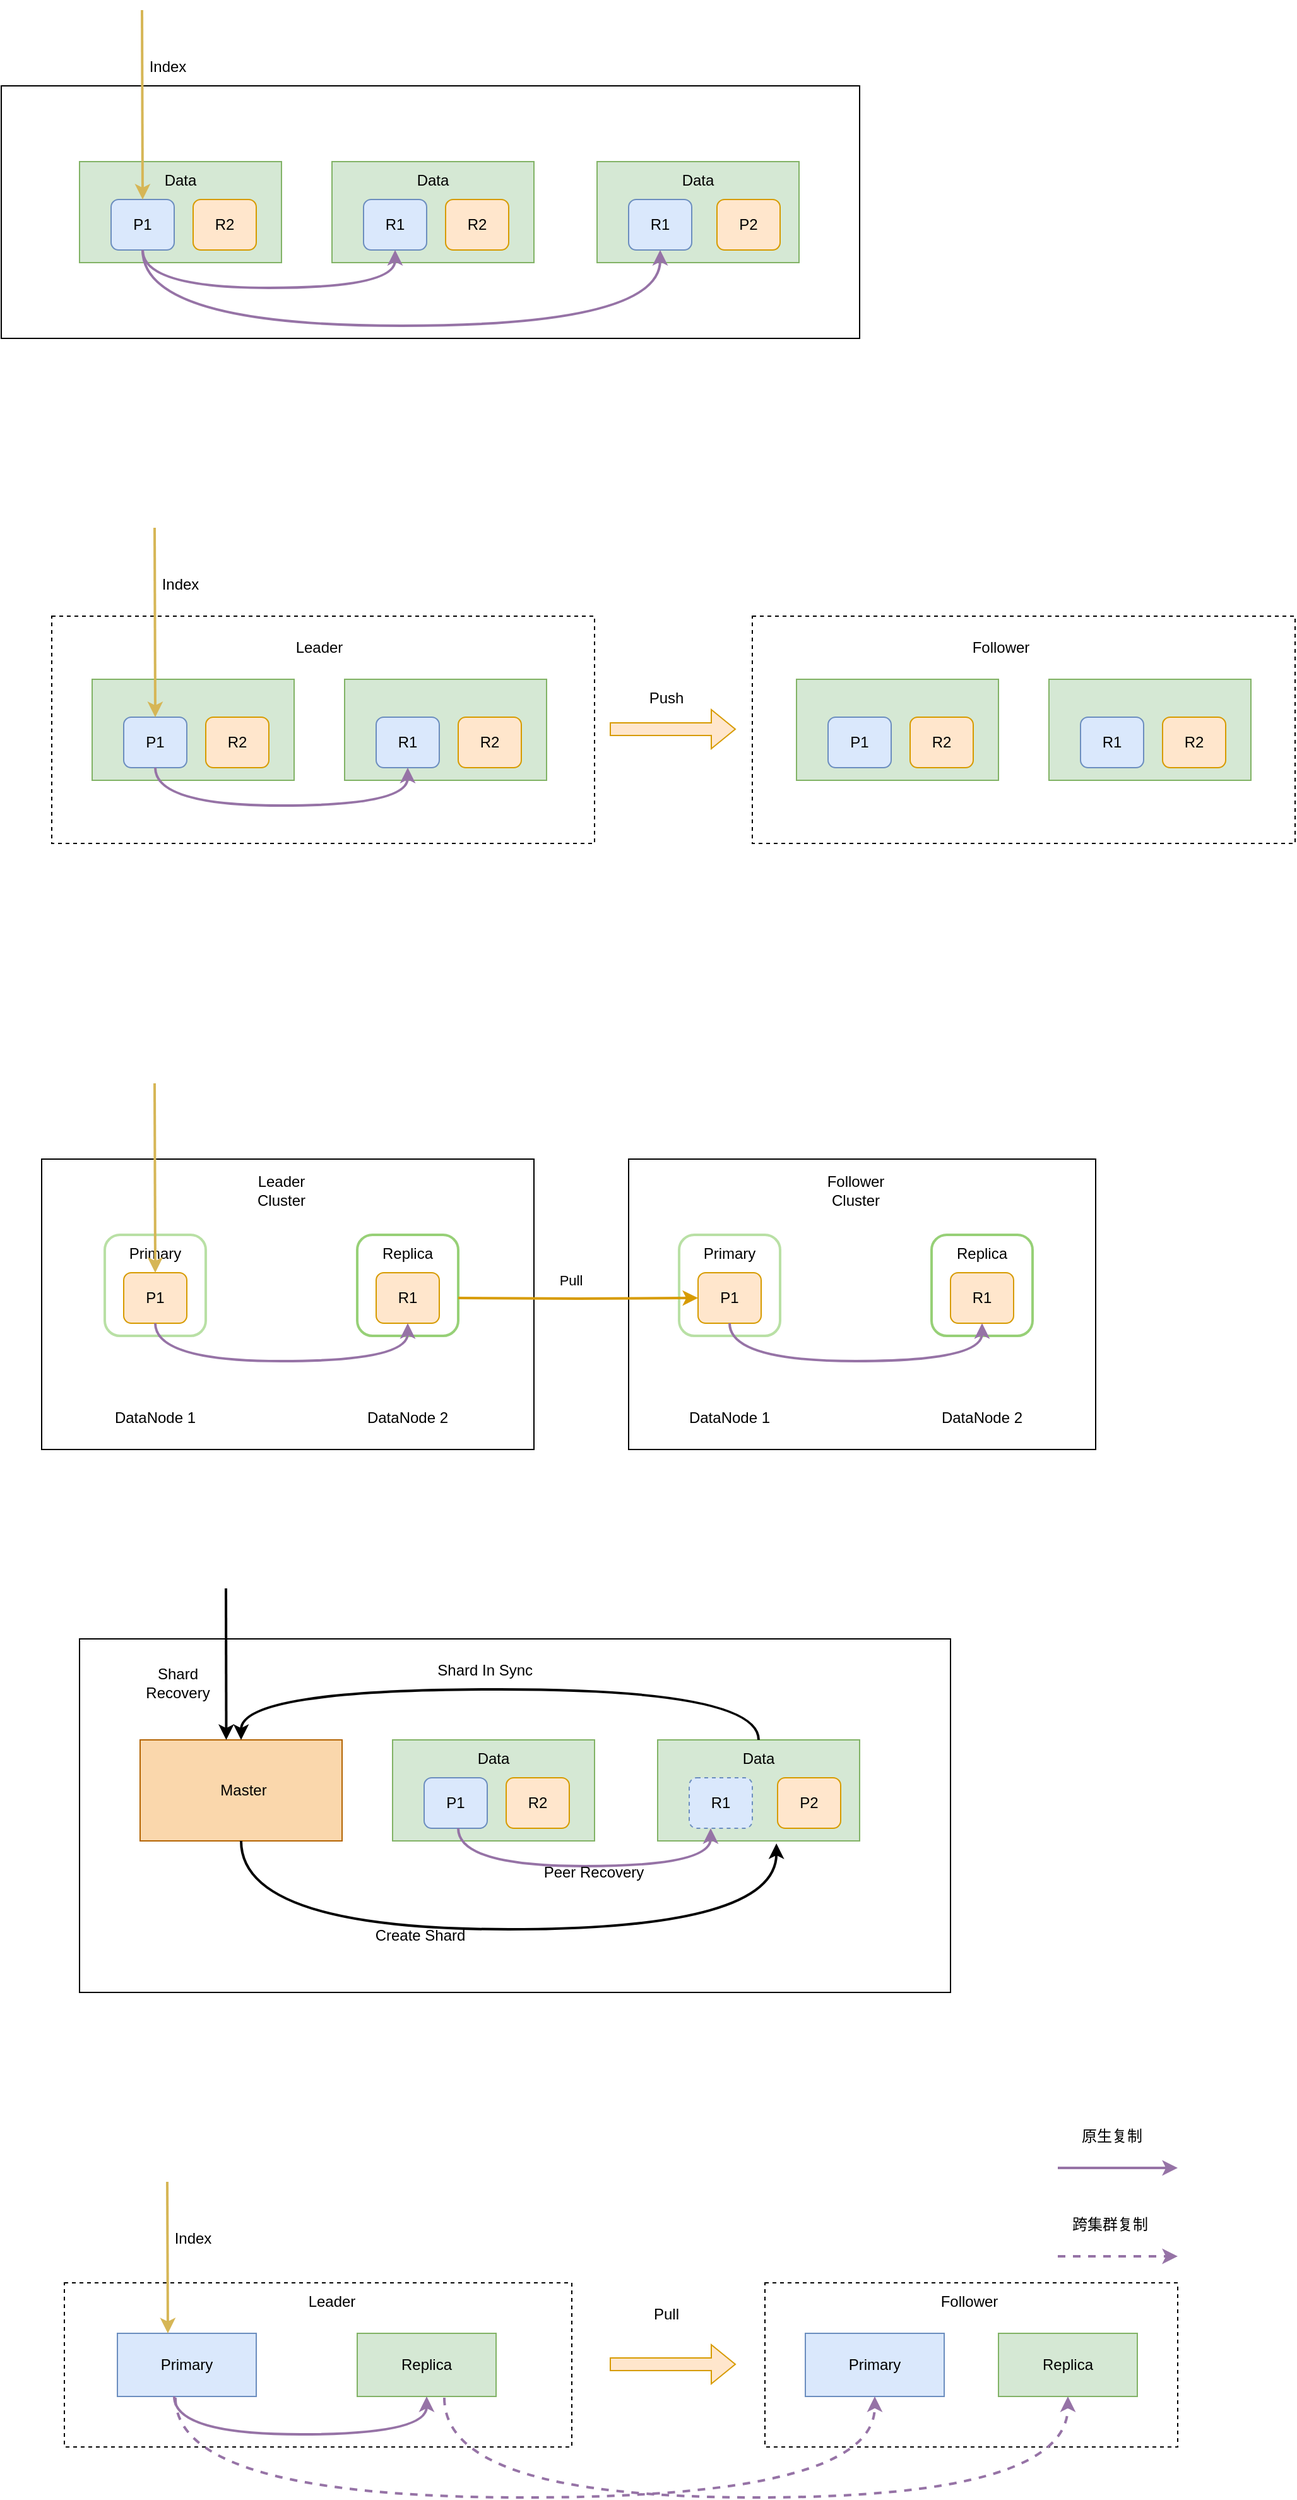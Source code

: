 <mxfile version="20.6.0" type="github">
  <diagram id="9nTsik4AKyD2Oay4WIvi" name="第 1 页">
    <mxGraphModel dx="1426" dy="794" grid="1" gridSize="10" guides="1" tooltips="1" connect="1" arrows="1" fold="1" page="1" pageScale="1" pageWidth="3300" pageHeight="4681" math="0" shadow="0">
      <root>
        <mxCell id="0" />
        <mxCell id="1" parent="0" />
        <mxCell id="4CVaRNUpdv04rmLvCYub-38" value="" style="rounded=0;whiteSpace=wrap;html=1;dashed=1;" vertex="1" parent="1">
          <mxGeometry x="673" y="580" width="430" height="180" as="geometry" />
        </mxCell>
        <mxCell id="4CVaRNUpdv04rmLvCYub-29" value="" style="rounded=0;whiteSpace=wrap;html=1;dashed=1;" vertex="1" parent="1">
          <mxGeometry x="118" y="580" width="430" height="180" as="geometry" />
        </mxCell>
        <mxCell id="72kHpZyUayTUPH2MxQYt-42" value="" style="rounded=0;whiteSpace=wrap;html=1;" parent="1" vertex="1">
          <mxGeometry x="140" y="1390" width="690" height="280" as="geometry" />
        </mxCell>
        <mxCell id="72kHpZyUayTUPH2MxQYt-16" value="" style="rounded=0;whiteSpace=wrap;html=1;" parent="1" vertex="1">
          <mxGeometry x="78" y="160" width="680" height="200" as="geometry" />
        </mxCell>
        <mxCell id="72kHpZyUayTUPH2MxQYt-14" value="" style="rounded=0;whiteSpace=wrap;html=1;fillColor=#d5e8d4;strokeColor=#82b366;" parent="1" vertex="1">
          <mxGeometry x="550" y="220" width="160" height="80" as="geometry" />
        </mxCell>
        <mxCell id="72kHpZyUayTUPH2MxQYt-12" value="" style="rounded=0;whiteSpace=wrap;html=1;fillColor=#d5e8d4;strokeColor=#82b366;" parent="1" vertex="1">
          <mxGeometry x="340" y="220" width="160" height="80" as="geometry" />
        </mxCell>
        <mxCell id="72kHpZyUayTUPH2MxQYt-9" value="" style="rounded=0;whiteSpace=wrap;html=1;fillColor=#d5e8d4;strokeColor=#82b366;" parent="1" vertex="1">
          <mxGeometry x="140" y="220" width="160" height="80" as="geometry" />
        </mxCell>
        <mxCell id="qrC7Yj8JBwXGzyDAAPzy-3" value="P1" style="rounded=1;whiteSpace=wrap;html=1;fillColor=#dae8fc;strokeColor=#6c8ebf;" parent="1" vertex="1">
          <mxGeometry x="165" y="250" width="50" height="40" as="geometry" />
        </mxCell>
        <mxCell id="qrC7Yj8JBwXGzyDAAPzy-9" value="R1" style="rounded=1;whiteSpace=wrap;html=1;fillColor=#dae8fc;strokeColor=#6c8ebf;" parent="1" vertex="1">
          <mxGeometry x="365" y="250" width="50" height="40" as="geometry" />
        </mxCell>
        <mxCell id="qrC7Yj8JBwXGzyDAAPzy-10" value="R1" style="rounded=1;whiteSpace=wrap;html=1;fillColor=#dae8fc;strokeColor=#6c8ebf;" parent="1" vertex="1">
          <mxGeometry x="575" y="250" width="50" height="40" as="geometry" />
        </mxCell>
        <mxCell id="qrC7Yj8JBwXGzyDAAPzy-11" value="" style="endArrow=classic;html=1;rounded=0;entryX=0.5;entryY=1;entryDx=0;entryDy=0;fillColor=#fff2cc;strokeColor=#d6b656;strokeWidth=2;" parent="1" edge="1">
          <mxGeometry width="50" height="50" relative="1" as="geometry">
            <mxPoint x="189.5" y="100" as="sourcePoint" />
            <mxPoint x="190" y="250" as="targetPoint" />
          </mxGeometry>
        </mxCell>
        <mxCell id="qrC7Yj8JBwXGzyDAAPzy-12" style="edgeStyle=orthogonalEdgeStyle;orthogonalLoop=1;jettySize=auto;html=1;exitX=0.5;exitY=1;exitDx=0;exitDy=0;entryX=0.5;entryY=1;entryDx=0;entryDy=0;elbow=vertical;curved=1;fillColor=#e1d5e7;strokeColor=#9673a6;strokeWidth=2;" parent="1" source="qrC7Yj8JBwXGzyDAAPzy-3" target="qrC7Yj8JBwXGzyDAAPzy-10" edge="1">
          <mxGeometry relative="1" as="geometry">
            <Array as="points">
              <mxPoint x="190" y="350" />
              <mxPoint x="600" y="350" />
            </Array>
          </mxGeometry>
        </mxCell>
        <mxCell id="qrC7Yj8JBwXGzyDAAPzy-13" style="edgeStyle=orthogonalEdgeStyle;curved=1;orthogonalLoop=1;jettySize=auto;html=1;exitX=0.5;exitY=1;exitDx=0;exitDy=0;elbow=vertical;fillColor=#e1d5e7;strokeColor=#9673a6;strokeWidth=2;" parent="1" source="qrC7Yj8JBwXGzyDAAPzy-3" edge="1">
          <mxGeometry relative="1" as="geometry">
            <mxPoint x="390" y="290" as="targetPoint" />
            <Array as="points">
              <mxPoint x="190" y="320" />
              <mxPoint x="390" y="320" />
            </Array>
          </mxGeometry>
        </mxCell>
        <mxCell id="qrC7Yj8JBwXGzyDAAPzy-47" value="" style="rounded=0;whiteSpace=wrap;html=1;strokeWidth=1;" parent="1" vertex="1">
          <mxGeometry x="110" y="1010" width="390" height="230" as="geometry" />
        </mxCell>
        <mxCell id="qrC7Yj8JBwXGzyDAAPzy-48" value="" style="whiteSpace=wrap;html=1;aspect=fixed;strokeWidth=2;strokeColor=#B9E0A5;rounded=1;" parent="1" vertex="1">
          <mxGeometry x="160" y="1070" width="80" height="80" as="geometry" />
        </mxCell>
        <mxCell id="qrC7Yj8JBwXGzyDAAPzy-49" value="P1" style="rounded=1;whiteSpace=wrap;html=1;fillColor=#ffe6cc;strokeColor=#d79b00;" parent="1" vertex="1">
          <mxGeometry x="175" y="1100" width="50" height="40" as="geometry" />
        </mxCell>
        <mxCell id="qrC7Yj8JBwXGzyDAAPzy-50" value="Primary" style="text;html=1;strokeColor=none;fillColor=none;align=center;verticalAlign=middle;whiteSpace=wrap;rounded=0;" parent="1" vertex="1">
          <mxGeometry x="170" y="1070" width="60" height="30" as="geometry" />
        </mxCell>
        <mxCell id="qrC7Yj8JBwXGzyDAAPzy-51" value="" style="whiteSpace=wrap;html=1;aspect=fixed;rounded=1;strokeWidth=2;strokeColor=#97D077;" parent="1" vertex="1">
          <mxGeometry x="360" y="1070" width="80" height="80" as="geometry" />
        </mxCell>
        <mxCell id="qrC7Yj8JBwXGzyDAAPzy-52" value="Replica" style="text;html=1;strokeColor=none;fillColor=none;align=center;verticalAlign=middle;whiteSpace=wrap;rounded=0;" parent="1" vertex="1">
          <mxGeometry x="370" y="1070" width="60" height="30" as="geometry" />
        </mxCell>
        <mxCell id="qrC7Yj8JBwXGzyDAAPzy-53" value="R1" style="rounded=1;whiteSpace=wrap;html=1;fillColor=#ffe6cc;strokeColor=#d79b00;" parent="1" vertex="1">
          <mxGeometry x="375" y="1100" width="50" height="40" as="geometry" />
        </mxCell>
        <mxCell id="qrC7Yj8JBwXGzyDAAPzy-54" value="" style="endArrow=classic;html=1;rounded=0;entryX=0.5;entryY=1;entryDx=0;entryDy=0;fillColor=#fff2cc;strokeColor=#d6b656;strokeWidth=2;" parent="1" target="qrC7Yj8JBwXGzyDAAPzy-50" edge="1">
          <mxGeometry width="50" height="50" relative="1" as="geometry">
            <mxPoint x="199.5" y="950" as="sourcePoint" />
            <mxPoint x="199.5" y="1070" as="targetPoint" />
          </mxGeometry>
        </mxCell>
        <mxCell id="qrC7Yj8JBwXGzyDAAPzy-55" style="edgeStyle=orthogonalEdgeStyle;curved=1;orthogonalLoop=1;jettySize=auto;html=1;exitX=0.5;exitY=1;exitDx=0;exitDy=0;elbow=vertical;fillColor=#e1d5e7;strokeColor=#9673a6;strokeWidth=2;" parent="1" source="qrC7Yj8JBwXGzyDAAPzy-49" edge="1">
          <mxGeometry relative="1" as="geometry">
            <mxPoint x="400" y="1140" as="targetPoint" />
            <Array as="points">
              <mxPoint x="200" y="1170" />
              <mxPoint x="400" y="1170" />
            </Array>
          </mxGeometry>
        </mxCell>
        <mxCell id="qrC7Yj8JBwXGzyDAAPzy-56" value="DataNode 1" style="text;html=1;strokeColor=none;fillColor=none;align=center;verticalAlign=middle;whiteSpace=wrap;rounded=0;strokeWidth=2;" parent="1" vertex="1">
          <mxGeometry x="160" y="1200" width="80" height="30" as="geometry" />
        </mxCell>
        <mxCell id="qrC7Yj8JBwXGzyDAAPzy-57" value="DataNode 2" style="text;html=1;strokeColor=none;fillColor=none;align=center;verticalAlign=middle;whiteSpace=wrap;rounded=0;strokeWidth=2;" parent="1" vertex="1">
          <mxGeometry x="360" y="1200" width="80" height="30" as="geometry" />
        </mxCell>
        <mxCell id="qrC7Yj8JBwXGzyDAAPzy-58" value="Leader Cluster" style="text;html=1;strokeColor=none;fillColor=none;align=center;verticalAlign=middle;whiteSpace=wrap;rounded=0;strokeWidth=2;" parent="1" vertex="1">
          <mxGeometry x="270" y="1020" width="60" height="30" as="geometry" />
        </mxCell>
        <mxCell id="qrC7Yj8JBwXGzyDAAPzy-59" value="" style="rounded=0;whiteSpace=wrap;html=1;strokeWidth=1;" parent="1" vertex="1">
          <mxGeometry x="575" y="1010" width="370" height="230" as="geometry" />
        </mxCell>
        <mxCell id="qrC7Yj8JBwXGzyDAAPzy-60" value="" style="whiteSpace=wrap;html=1;aspect=fixed;strokeWidth=2;strokeColor=#B9E0A5;rounded=1;" parent="1" vertex="1">
          <mxGeometry x="615" y="1070" width="80" height="80" as="geometry" />
        </mxCell>
        <mxCell id="qrC7Yj8JBwXGzyDAAPzy-61" value="P1" style="rounded=1;whiteSpace=wrap;html=1;fillColor=#ffe6cc;strokeColor=#d79b00;" parent="1" vertex="1">
          <mxGeometry x="630" y="1100" width="50" height="40" as="geometry" />
        </mxCell>
        <mxCell id="qrC7Yj8JBwXGzyDAAPzy-62" value="Primary" style="text;html=1;strokeColor=none;fillColor=none;align=center;verticalAlign=middle;whiteSpace=wrap;rounded=0;" parent="1" vertex="1">
          <mxGeometry x="625" y="1070" width="60" height="30" as="geometry" />
        </mxCell>
        <mxCell id="qrC7Yj8JBwXGzyDAAPzy-63" value="" style="whiteSpace=wrap;html=1;aspect=fixed;rounded=1;strokeWidth=2;strokeColor=#97D077;" parent="1" vertex="1">
          <mxGeometry x="815" y="1070" width="80" height="80" as="geometry" />
        </mxCell>
        <mxCell id="qrC7Yj8JBwXGzyDAAPzy-64" value="Replica" style="text;html=1;strokeColor=none;fillColor=none;align=center;verticalAlign=middle;whiteSpace=wrap;rounded=0;" parent="1" vertex="1">
          <mxGeometry x="825" y="1070" width="60" height="30" as="geometry" />
        </mxCell>
        <mxCell id="qrC7Yj8JBwXGzyDAAPzy-65" value="R1" style="rounded=1;whiteSpace=wrap;html=1;fillColor=#ffe6cc;strokeColor=#d79b00;" parent="1" vertex="1">
          <mxGeometry x="830" y="1100" width="50" height="40" as="geometry" />
        </mxCell>
        <mxCell id="qrC7Yj8JBwXGzyDAAPzy-66" style="edgeStyle=orthogonalEdgeStyle;curved=1;orthogonalLoop=1;jettySize=auto;html=1;exitX=0.5;exitY=1;exitDx=0;exitDy=0;elbow=vertical;fillColor=#e1d5e7;strokeColor=#9673a6;strokeWidth=2;" parent="1" source="qrC7Yj8JBwXGzyDAAPzy-61" edge="1">
          <mxGeometry relative="1" as="geometry">
            <mxPoint x="855" y="1140" as="targetPoint" />
            <Array as="points">
              <mxPoint x="655" y="1170" />
              <mxPoint x="855" y="1170" />
            </Array>
          </mxGeometry>
        </mxCell>
        <mxCell id="qrC7Yj8JBwXGzyDAAPzy-67" value="DataNode 1" style="text;html=1;strokeColor=none;fillColor=none;align=center;verticalAlign=middle;whiteSpace=wrap;rounded=0;strokeWidth=2;" parent="1" vertex="1">
          <mxGeometry x="615" y="1200" width="80" height="30" as="geometry" />
        </mxCell>
        <mxCell id="qrC7Yj8JBwXGzyDAAPzy-68" value="DataNode 2" style="text;html=1;strokeColor=none;fillColor=none;align=center;verticalAlign=middle;whiteSpace=wrap;rounded=0;strokeWidth=2;" parent="1" vertex="1">
          <mxGeometry x="815" y="1200" width="80" height="30" as="geometry" />
        </mxCell>
        <mxCell id="qrC7Yj8JBwXGzyDAAPzy-69" value="Follower&lt;br&gt;Cluster" style="text;html=1;strokeColor=none;fillColor=none;align=center;verticalAlign=middle;whiteSpace=wrap;rounded=0;strokeWidth=2;" parent="1" vertex="1">
          <mxGeometry x="725" y="1020" width="60" height="30" as="geometry" />
        </mxCell>
        <mxCell id="qrC7Yj8JBwXGzyDAAPzy-70" style="edgeStyle=orthogonalEdgeStyle;rounded=0;orthogonalLoop=1;jettySize=auto;html=1;exitX=1;exitY=0.5;exitDx=0;exitDy=0;entryX=0;entryY=0.5;entryDx=0;entryDy=0;strokeWidth=2;fillColor=#ffe6cc;strokeColor=#d79b00;" parent="1" target="qrC7Yj8JBwXGzyDAAPzy-61" edge="1">
          <mxGeometry relative="1" as="geometry">
            <mxPoint x="440" y="1120" as="sourcePoint" />
          </mxGeometry>
        </mxCell>
        <mxCell id="qrC7Yj8JBwXGzyDAAPzy-71" value="Pull" style="edgeLabel;html=1;align=center;verticalAlign=middle;resizable=0;points=[];" parent="qrC7Yj8JBwXGzyDAAPzy-70" vertex="1" connectable="0">
          <mxGeometry x="-0.116" y="-1" relative="1" as="geometry">
            <mxPoint x="5" y="-16" as="offset" />
          </mxGeometry>
        </mxCell>
        <mxCell id="72kHpZyUayTUPH2MxQYt-3" value="R2" style="rounded=1;whiteSpace=wrap;html=1;fillColor=#ffe6cc;strokeColor=#d79b00;" parent="1" vertex="1">
          <mxGeometry x="230" y="250" width="50" height="40" as="geometry" />
        </mxCell>
        <mxCell id="72kHpZyUayTUPH2MxQYt-4" value="R2" style="rounded=1;whiteSpace=wrap;html=1;fillColor=#ffe6cc;strokeColor=#d79b00;" parent="1" vertex="1">
          <mxGeometry x="430" y="250" width="50" height="40" as="geometry" />
        </mxCell>
        <mxCell id="72kHpZyUayTUPH2MxQYt-5" value="P2" style="rounded=1;whiteSpace=wrap;html=1;fillColor=#ffe6cc;strokeColor=#d79b00;" parent="1" vertex="1">
          <mxGeometry x="645" y="250" width="50" height="40" as="geometry" />
        </mxCell>
        <mxCell id="72kHpZyUayTUPH2MxQYt-8" value="Index" style="text;html=1;strokeColor=none;fillColor=none;align=center;verticalAlign=middle;whiteSpace=wrap;rounded=0;" parent="1" vertex="1">
          <mxGeometry x="180" y="130" width="60" height="30" as="geometry" />
        </mxCell>
        <mxCell id="72kHpZyUayTUPH2MxQYt-10" value="Data" style="text;html=1;strokeColor=none;fillColor=none;align=center;verticalAlign=middle;whiteSpace=wrap;rounded=0;" parent="1" vertex="1">
          <mxGeometry x="190" y="220" width="60" height="30" as="geometry" />
        </mxCell>
        <mxCell id="72kHpZyUayTUPH2MxQYt-13" value="Data" style="text;html=1;strokeColor=none;fillColor=none;align=center;verticalAlign=middle;whiteSpace=wrap;rounded=0;" parent="1" vertex="1">
          <mxGeometry x="390" y="220" width="60" height="30" as="geometry" />
        </mxCell>
        <mxCell id="72kHpZyUayTUPH2MxQYt-15" value="Data" style="text;html=1;strokeColor=none;fillColor=none;align=center;verticalAlign=middle;whiteSpace=wrap;rounded=0;" parent="1" vertex="1">
          <mxGeometry x="600" y="220" width="60" height="30" as="geometry" />
        </mxCell>
        <mxCell id="72kHpZyUayTUPH2MxQYt-19" value="" style="rounded=0;whiteSpace=wrap;html=1;fillColor=#d5e8d4;strokeColor=#82b366;" parent="1" vertex="1">
          <mxGeometry x="598" y="1470" width="160" height="80" as="geometry" />
        </mxCell>
        <mxCell id="72kHpZyUayTUPH2MxQYt-20" value="" style="rounded=0;whiteSpace=wrap;html=1;fillColor=#d5e8d4;strokeColor=#82b366;" parent="1" vertex="1">
          <mxGeometry x="388" y="1470" width="160" height="80" as="geometry" />
        </mxCell>
        <mxCell id="72kHpZyUayTUPH2MxQYt-21" value="" style="rounded=0;whiteSpace=wrap;html=1;fillColor=#fad7ac;strokeColor=#b46504;" parent="1" vertex="1">
          <mxGeometry x="188" y="1470" width="160" height="80" as="geometry" />
        </mxCell>
        <mxCell id="72kHpZyUayTUPH2MxQYt-23" value="P1" style="rounded=1;whiteSpace=wrap;html=1;fillColor=#dae8fc;strokeColor=#6c8ebf;" parent="1" vertex="1">
          <mxGeometry x="413" y="1500" width="50" height="40" as="geometry" />
        </mxCell>
        <mxCell id="72kHpZyUayTUPH2MxQYt-24" value="R1" style="rounded=1;whiteSpace=wrap;html=1;fillColor=#dae8fc;strokeColor=#6c8ebf;dashed=1;" parent="1" vertex="1">
          <mxGeometry x="623" y="1500" width="50" height="40" as="geometry" />
        </mxCell>
        <mxCell id="72kHpZyUayTUPH2MxQYt-25" value="" style="endArrow=classic;html=1;rounded=0;fillColor=#fff2cc;strokeColor=#000000;strokeWidth=2;" parent="1" edge="1">
          <mxGeometry width="50" height="50" relative="1" as="geometry">
            <mxPoint x="256" y="1350" as="sourcePoint" />
            <mxPoint x="256.25" y="1470" as="targetPoint" />
          </mxGeometry>
        </mxCell>
        <mxCell id="72kHpZyUayTUPH2MxQYt-27" style="edgeStyle=orthogonalEdgeStyle;orthogonalLoop=1;jettySize=auto;html=1;exitX=0.5;exitY=1;exitDx=0;exitDy=0;elbow=vertical;fillColor=#e1d5e7;strokeColor=#000000;strokeWidth=2;entryX=0.588;entryY=1.025;entryDx=0;entryDy=0;entryPerimeter=0;curved=1;" parent="1" source="72kHpZyUayTUPH2MxQYt-21" target="72kHpZyUayTUPH2MxQYt-19" edge="1">
          <mxGeometry relative="1" as="geometry">
            <mxPoint x="710" y="1640" as="targetPoint" />
            <Array as="points">
              <mxPoint x="268" y="1620" />
              <mxPoint x="692" y="1620" />
            </Array>
            <mxPoint x="270" y="1570" as="sourcePoint" />
          </mxGeometry>
        </mxCell>
        <mxCell id="72kHpZyUayTUPH2MxQYt-29" value="R2" style="rounded=1;whiteSpace=wrap;html=1;fillColor=#ffe6cc;strokeColor=#d79b00;" parent="1" vertex="1">
          <mxGeometry x="478" y="1500" width="50" height="40" as="geometry" />
        </mxCell>
        <mxCell id="72kHpZyUayTUPH2MxQYt-30" value="P2" style="rounded=1;whiteSpace=wrap;html=1;fillColor=#ffe6cc;strokeColor=#d79b00;" parent="1" vertex="1">
          <mxGeometry x="693" y="1500" width="50" height="40" as="geometry" />
        </mxCell>
        <mxCell id="72kHpZyUayTUPH2MxQYt-31" value="Shard Recovery" style="text;html=1;strokeColor=none;fillColor=none;align=center;verticalAlign=middle;whiteSpace=wrap;rounded=0;" parent="1" vertex="1">
          <mxGeometry x="188" y="1410" width="60" height="30" as="geometry" />
        </mxCell>
        <mxCell id="72kHpZyUayTUPH2MxQYt-32" value="Master" style="text;html=1;strokeColor=none;fillColor=none;align=center;verticalAlign=middle;whiteSpace=wrap;rounded=0;" parent="1" vertex="1">
          <mxGeometry x="240" y="1495" width="60" height="30" as="geometry" />
        </mxCell>
        <mxCell id="72kHpZyUayTUPH2MxQYt-33" value="Data" style="text;html=1;strokeColor=none;fillColor=none;align=center;verticalAlign=middle;whiteSpace=wrap;rounded=0;" parent="1" vertex="1">
          <mxGeometry x="438" y="1470" width="60" height="30" as="geometry" />
        </mxCell>
        <mxCell id="72kHpZyUayTUPH2MxQYt-36" style="edgeStyle=orthogonalEdgeStyle;curved=1;rounded=0;orthogonalLoop=1;jettySize=auto;html=1;exitX=0.5;exitY=0;exitDx=0;exitDy=0;entryX=0.5;entryY=0;entryDx=0;entryDy=0;strokeColor=#000000;strokeWidth=2;" parent="1" source="72kHpZyUayTUPH2MxQYt-34" target="72kHpZyUayTUPH2MxQYt-21" edge="1">
          <mxGeometry relative="1" as="geometry">
            <Array as="points">
              <mxPoint x="678" y="1430" />
              <mxPoint x="268" y="1430" />
            </Array>
          </mxGeometry>
        </mxCell>
        <mxCell id="72kHpZyUayTUPH2MxQYt-34" value="Data" style="text;html=1;strokeColor=none;fillColor=none;align=center;verticalAlign=middle;whiteSpace=wrap;rounded=0;" parent="1" vertex="1">
          <mxGeometry x="648" y="1470" width="60" height="30" as="geometry" />
        </mxCell>
        <mxCell id="72kHpZyUayTUPH2MxQYt-35" style="edgeStyle=orthogonalEdgeStyle;curved=1;orthogonalLoop=1;jettySize=auto;html=1;exitX=0.5;exitY=1;exitDx=0;exitDy=0;elbow=vertical;fillColor=#e1d5e7;strokeColor=#9673a6;strokeWidth=2;" parent="1" edge="1">
          <mxGeometry relative="1" as="geometry">
            <mxPoint x="640" y="1540" as="targetPoint" />
            <Array as="points">
              <mxPoint x="440" y="1570" />
              <mxPoint x="640" y="1570" />
            </Array>
            <mxPoint x="440" y="1540" as="sourcePoint" />
          </mxGeometry>
        </mxCell>
        <mxCell id="72kHpZyUayTUPH2MxQYt-39" value="Create Shard" style="text;html=1;strokeColor=none;fillColor=none;align=center;verticalAlign=middle;whiteSpace=wrap;rounded=0;dashed=1;" parent="1" vertex="1">
          <mxGeometry x="360" y="1610" width="100" height="30" as="geometry" />
        </mxCell>
        <mxCell id="72kHpZyUayTUPH2MxQYt-40" value="Shard In Sync&amp;nbsp;" style="text;html=1;strokeColor=none;fillColor=none;align=center;verticalAlign=middle;whiteSpace=wrap;rounded=0;dashed=1;" parent="1" vertex="1">
          <mxGeometry x="413" y="1400" width="100" height="30" as="geometry" />
        </mxCell>
        <mxCell id="72kHpZyUayTUPH2MxQYt-41" value="Peer Recovery" style="text;html=1;strokeColor=none;fillColor=none;align=center;verticalAlign=middle;whiteSpace=wrap;rounded=0;dashed=1;" parent="1" vertex="1">
          <mxGeometry x="500" y="1560" width="95" height="30" as="geometry" />
        </mxCell>
        <mxCell id="4CVaRNUpdv04rmLvCYub-7" value="" style="rounded=0;whiteSpace=wrap;html=1;fillColor=#d5e8d4;strokeColor=#82b366;" vertex="1" parent="1">
          <mxGeometry x="350" y="630" width="160" height="80" as="geometry" />
        </mxCell>
        <mxCell id="4CVaRNUpdv04rmLvCYub-8" value="" style="rounded=0;whiteSpace=wrap;html=1;fillColor=#d5e8d4;strokeColor=#82b366;" vertex="1" parent="1">
          <mxGeometry x="150" y="630" width="160" height="80" as="geometry" />
        </mxCell>
        <mxCell id="4CVaRNUpdv04rmLvCYub-9" value="P1" style="rounded=1;whiteSpace=wrap;html=1;fillColor=#dae8fc;strokeColor=#6c8ebf;" vertex="1" parent="1">
          <mxGeometry x="175" y="660" width="50" height="40" as="geometry" />
        </mxCell>
        <mxCell id="4CVaRNUpdv04rmLvCYub-10" value="R1" style="rounded=1;whiteSpace=wrap;html=1;fillColor=#dae8fc;strokeColor=#6c8ebf;" vertex="1" parent="1">
          <mxGeometry x="375" y="660" width="50" height="40" as="geometry" />
        </mxCell>
        <mxCell id="4CVaRNUpdv04rmLvCYub-12" value="" style="endArrow=classic;html=1;rounded=0;entryX=0.5;entryY=1;entryDx=0;entryDy=0;fillColor=#fff2cc;strokeColor=#d6b656;strokeWidth=2;" edge="1" parent="1">
          <mxGeometry width="50" height="50" relative="1" as="geometry">
            <mxPoint x="199.5" y="510" as="sourcePoint" />
            <mxPoint x="200" y="660" as="targetPoint" />
          </mxGeometry>
        </mxCell>
        <mxCell id="4CVaRNUpdv04rmLvCYub-14" style="edgeStyle=orthogonalEdgeStyle;curved=1;orthogonalLoop=1;jettySize=auto;html=1;exitX=0.5;exitY=1;exitDx=0;exitDy=0;elbow=vertical;fillColor=#e1d5e7;strokeColor=#9673a6;strokeWidth=2;" edge="1" parent="1" source="4CVaRNUpdv04rmLvCYub-9">
          <mxGeometry relative="1" as="geometry">
            <mxPoint x="400" y="700" as="targetPoint" />
            <Array as="points">
              <mxPoint x="200" y="730" />
              <mxPoint x="400" y="730" />
            </Array>
          </mxGeometry>
        </mxCell>
        <mxCell id="4CVaRNUpdv04rmLvCYub-15" value="R2" style="rounded=1;whiteSpace=wrap;html=1;fillColor=#ffe6cc;strokeColor=#d79b00;" vertex="1" parent="1">
          <mxGeometry x="240" y="660" width="50" height="40" as="geometry" />
        </mxCell>
        <mxCell id="4CVaRNUpdv04rmLvCYub-16" value="R2" style="rounded=1;whiteSpace=wrap;html=1;fillColor=#ffe6cc;strokeColor=#d79b00;" vertex="1" parent="1">
          <mxGeometry x="440" y="660" width="50" height="40" as="geometry" />
        </mxCell>
        <mxCell id="4CVaRNUpdv04rmLvCYub-18" value="Index" style="text;html=1;strokeColor=none;fillColor=none;align=center;verticalAlign=middle;whiteSpace=wrap;rounded=0;" vertex="1" parent="1">
          <mxGeometry x="190" y="540" width="60" height="30" as="geometry" />
        </mxCell>
        <mxCell id="4CVaRNUpdv04rmLvCYub-22" value="" style="rounded=0;whiteSpace=wrap;html=1;fillColor=#d5e8d4;strokeColor=#82b366;" vertex="1" parent="1">
          <mxGeometry x="908" y="630" width="160" height="80" as="geometry" />
        </mxCell>
        <mxCell id="4CVaRNUpdv04rmLvCYub-23" value="" style="rounded=0;whiteSpace=wrap;html=1;fillColor=#d5e8d4;strokeColor=#82b366;" vertex="1" parent="1">
          <mxGeometry x="708" y="630" width="160" height="80" as="geometry" />
        </mxCell>
        <mxCell id="4CVaRNUpdv04rmLvCYub-24" value="P1" style="rounded=1;whiteSpace=wrap;html=1;fillColor=#dae8fc;strokeColor=#6c8ebf;" vertex="1" parent="1">
          <mxGeometry x="733" y="660" width="50" height="40" as="geometry" />
        </mxCell>
        <mxCell id="4CVaRNUpdv04rmLvCYub-25" value="R1" style="rounded=1;whiteSpace=wrap;html=1;fillColor=#dae8fc;strokeColor=#6c8ebf;" vertex="1" parent="1">
          <mxGeometry x="933" y="660" width="50" height="40" as="geometry" />
        </mxCell>
        <mxCell id="4CVaRNUpdv04rmLvCYub-27" value="R2" style="rounded=1;whiteSpace=wrap;html=1;fillColor=#ffe6cc;strokeColor=#d79b00;" vertex="1" parent="1">
          <mxGeometry x="798" y="660" width="50" height="40" as="geometry" />
        </mxCell>
        <mxCell id="4CVaRNUpdv04rmLvCYub-28" value="R2" style="rounded=1;whiteSpace=wrap;html=1;fillColor=#ffe6cc;strokeColor=#d79b00;" vertex="1" parent="1">
          <mxGeometry x="998" y="660" width="50" height="40" as="geometry" />
        </mxCell>
        <mxCell id="4CVaRNUpdv04rmLvCYub-30" value="Leader" style="text;html=1;strokeColor=none;fillColor=none;align=center;verticalAlign=middle;whiteSpace=wrap;rounded=0;dashed=1;" vertex="1" parent="1">
          <mxGeometry x="300" y="590" width="60" height="30" as="geometry" />
        </mxCell>
        <mxCell id="4CVaRNUpdv04rmLvCYub-39" value="" style="shape=flexArrow;endArrow=classic;html=1;rounded=0;fillColor=#ffe6cc;strokeColor=#d79b00;" edge="1" parent="1">
          <mxGeometry width="50" height="50" relative="1" as="geometry">
            <mxPoint x="560" y="669.5" as="sourcePoint" />
            <mxPoint x="660" y="669.5" as="targetPoint" />
          </mxGeometry>
        </mxCell>
        <mxCell id="4CVaRNUpdv04rmLvCYub-40" value="Follower" style="text;html=1;strokeColor=none;fillColor=none;align=center;verticalAlign=middle;whiteSpace=wrap;rounded=0;dashed=1;" vertex="1" parent="1">
          <mxGeometry x="840" y="590" width="60" height="30" as="geometry" />
        </mxCell>
        <mxCell id="4CVaRNUpdv04rmLvCYub-41" value="Push" style="text;html=1;strokeColor=none;fillColor=none;align=center;verticalAlign=middle;whiteSpace=wrap;rounded=0;dashed=1;" vertex="1" parent="1">
          <mxGeometry x="575" y="630" width="60" height="30" as="geometry" />
        </mxCell>
        <mxCell id="4CVaRNUpdv04rmLvCYub-42" value="" style="rounded=0;whiteSpace=wrap;html=1;dashed=1;" vertex="1" parent="1">
          <mxGeometry x="683" y="1900" width="327" height="130" as="geometry" />
        </mxCell>
        <mxCell id="4CVaRNUpdv04rmLvCYub-43" value="" style="rounded=0;whiteSpace=wrap;html=1;dashed=1;" vertex="1" parent="1">
          <mxGeometry x="128" y="1900" width="402" height="130" as="geometry" />
        </mxCell>
        <mxCell id="4CVaRNUpdv04rmLvCYub-44" value="Replica" style="rounded=0;whiteSpace=wrap;html=1;fillColor=#d5e8d4;strokeColor=#82b366;" vertex="1" parent="1">
          <mxGeometry x="360" y="1940" width="110" height="50" as="geometry" />
        </mxCell>
        <mxCell id="4CVaRNUpdv04rmLvCYub-45" value="Primary" style="rounded=0;whiteSpace=wrap;html=1;fillColor=#dae8fc;strokeColor=#6c8ebf;" vertex="1" parent="1">
          <mxGeometry x="170" y="1940" width="110" height="50" as="geometry" />
        </mxCell>
        <mxCell id="4CVaRNUpdv04rmLvCYub-48" value="" style="endArrow=classic;html=1;rounded=0;fillColor=#fff2cc;strokeColor=#d6b656;strokeWidth=2;" edge="1" parent="1">
          <mxGeometry width="50" height="50" relative="1" as="geometry">
            <mxPoint x="209.5" y="1820" as="sourcePoint" />
            <mxPoint x="210" y="1940" as="targetPoint" />
          </mxGeometry>
        </mxCell>
        <mxCell id="4CVaRNUpdv04rmLvCYub-49" style="edgeStyle=orthogonalEdgeStyle;curved=1;orthogonalLoop=1;jettySize=auto;html=1;exitX=0.5;exitY=1;exitDx=0;exitDy=0;elbow=vertical;fillColor=#e1d5e7;strokeColor=#9673a6;strokeWidth=2;" edge="1" parent="1">
          <mxGeometry relative="1" as="geometry">
            <mxPoint x="415" y="1990" as="targetPoint" />
            <Array as="points">
              <mxPoint x="215" y="2020" />
              <mxPoint x="415" y="2020" />
            </Array>
            <mxPoint x="215" y="1990" as="sourcePoint" />
          </mxGeometry>
        </mxCell>
        <mxCell id="4CVaRNUpdv04rmLvCYub-52" value="Index" style="text;html=1;strokeColor=none;fillColor=none;align=center;verticalAlign=middle;whiteSpace=wrap;rounded=0;" vertex="1" parent="1">
          <mxGeometry x="200" y="1850" width="60" height="30" as="geometry" />
        </mxCell>
        <mxCell id="4CVaRNUpdv04rmLvCYub-59" value="Leader" style="text;html=1;strokeColor=none;fillColor=none;align=center;verticalAlign=middle;whiteSpace=wrap;rounded=0;dashed=1;" vertex="1" parent="1">
          <mxGeometry x="310" y="1900" width="60" height="30" as="geometry" />
        </mxCell>
        <mxCell id="4CVaRNUpdv04rmLvCYub-60" value="" style="shape=flexArrow;endArrow=classic;html=1;rounded=0;fillColor=#ffe6cc;strokeColor=#d79b00;" edge="1" parent="1">
          <mxGeometry width="50" height="50" relative="1" as="geometry">
            <mxPoint x="560" y="1964.5" as="sourcePoint" />
            <mxPoint x="660" y="1964.5" as="targetPoint" />
          </mxGeometry>
        </mxCell>
        <mxCell id="4CVaRNUpdv04rmLvCYub-61" value="Follower" style="text;html=1;strokeColor=none;fillColor=none;align=center;verticalAlign=middle;whiteSpace=wrap;rounded=0;dashed=1;" vertex="1" parent="1">
          <mxGeometry x="815" y="1900" width="60" height="30" as="geometry" />
        </mxCell>
        <mxCell id="4CVaRNUpdv04rmLvCYub-62" value="Pull" style="text;html=1;strokeColor=none;fillColor=none;align=center;verticalAlign=middle;whiteSpace=wrap;rounded=0;dashed=1;" vertex="1" parent="1">
          <mxGeometry x="575" y="1910" width="60" height="30" as="geometry" />
        </mxCell>
        <mxCell id="4CVaRNUpdv04rmLvCYub-64" value="Primary" style="rounded=0;whiteSpace=wrap;html=1;fillColor=#dae8fc;strokeColor=#6c8ebf;" vertex="1" parent="1">
          <mxGeometry x="715" y="1940" width="110" height="50" as="geometry" />
        </mxCell>
        <mxCell id="4CVaRNUpdv04rmLvCYub-65" value="Replica" style="rounded=0;whiteSpace=wrap;html=1;fillColor=#d5e8d4;strokeColor=#82b366;" vertex="1" parent="1">
          <mxGeometry x="868" y="1940" width="110" height="50" as="geometry" />
        </mxCell>
        <mxCell id="4CVaRNUpdv04rmLvCYub-67" style="orthogonalLoop=1;jettySize=auto;html=1;elbow=vertical;fillColor=#e1d5e7;strokeColor=#9673a6;strokeWidth=2;exitX=0.418;exitY=1.02;exitDx=0;exitDy=0;exitPerimeter=0;edgeStyle=orthogonalEdgeStyle;curved=1;entryX=0.5;entryY=1;entryDx=0;entryDy=0;dashed=1;" edge="1" parent="1" source="4CVaRNUpdv04rmLvCYub-45" target="4CVaRNUpdv04rmLvCYub-64">
          <mxGeometry relative="1" as="geometry">
            <mxPoint x="580" y="2130" as="targetPoint" />
            <Array as="points">
              <mxPoint x="216" y="2070" />
              <mxPoint x="770" y="2070" />
            </Array>
            <mxPoint x="240" y="2110" as="sourcePoint" />
          </mxGeometry>
        </mxCell>
        <mxCell id="4CVaRNUpdv04rmLvCYub-68" style="orthogonalLoop=1;jettySize=auto;html=1;elbow=vertical;fillColor=#e1d5e7;strokeColor=#9673a6;strokeWidth=2;exitX=0.418;exitY=1.02;exitDx=0;exitDy=0;exitPerimeter=0;entryX=0.5;entryY=1;entryDx=0;entryDy=0;dashed=1;edgeStyle=orthogonalEdgeStyle;curved=1;" edge="1" parent="1" target="4CVaRNUpdv04rmLvCYub-65">
          <mxGeometry relative="1" as="geometry">
            <mxPoint x="983" y="1990" as="targetPoint" />
            <Array as="points">
              <mxPoint x="429" y="2070" />
              <mxPoint x="923" y="2070" />
            </Array>
            <mxPoint x="428.98" y="1991" as="sourcePoint" />
          </mxGeometry>
        </mxCell>
        <mxCell id="4CVaRNUpdv04rmLvCYub-73" style="orthogonalLoop=1;jettySize=auto;html=1;elbow=vertical;fillColor=#e1d5e7;strokeColor=#9673a6;strokeWidth=2;" edge="1" parent="1">
          <mxGeometry relative="1" as="geometry">
            <mxPoint x="1010" y="1809" as="targetPoint" />
            <mxPoint x="915" y="1809" as="sourcePoint" />
          </mxGeometry>
        </mxCell>
        <mxCell id="4CVaRNUpdv04rmLvCYub-74" style="orthogonalLoop=1;jettySize=auto;html=1;elbow=vertical;fillColor=#e1d5e7;strokeColor=#9673a6;strokeWidth=2;dashed=1;" edge="1" parent="1">
          <mxGeometry relative="1" as="geometry">
            <mxPoint x="1010" y="1879" as="targetPoint" />
            <mxPoint x="915" y="1879" as="sourcePoint" />
          </mxGeometry>
        </mxCell>
        <mxCell id="4CVaRNUpdv04rmLvCYub-75" value="原生复制" style="text;html=1;strokeColor=none;fillColor=none;align=center;verticalAlign=middle;whiteSpace=wrap;rounded=0;dashed=1;" vertex="1" parent="1">
          <mxGeometry x="928" y="1769" width="60" height="30" as="geometry" />
        </mxCell>
        <mxCell id="4CVaRNUpdv04rmLvCYub-76" value="跨集群复制" style="text;html=1;strokeColor=none;fillColor=none;align=center;verticalAlign=middle;whiteSpace=wrap;rounded=0;dashed=1;" vertex="1" parent="1">
          <mxGeometry x="918" y="1839" width="77" height="30" as="geometry" />
        </mxCell>
      </root>
    </mxGraphModel>
  </diagram>
</mxfile>
